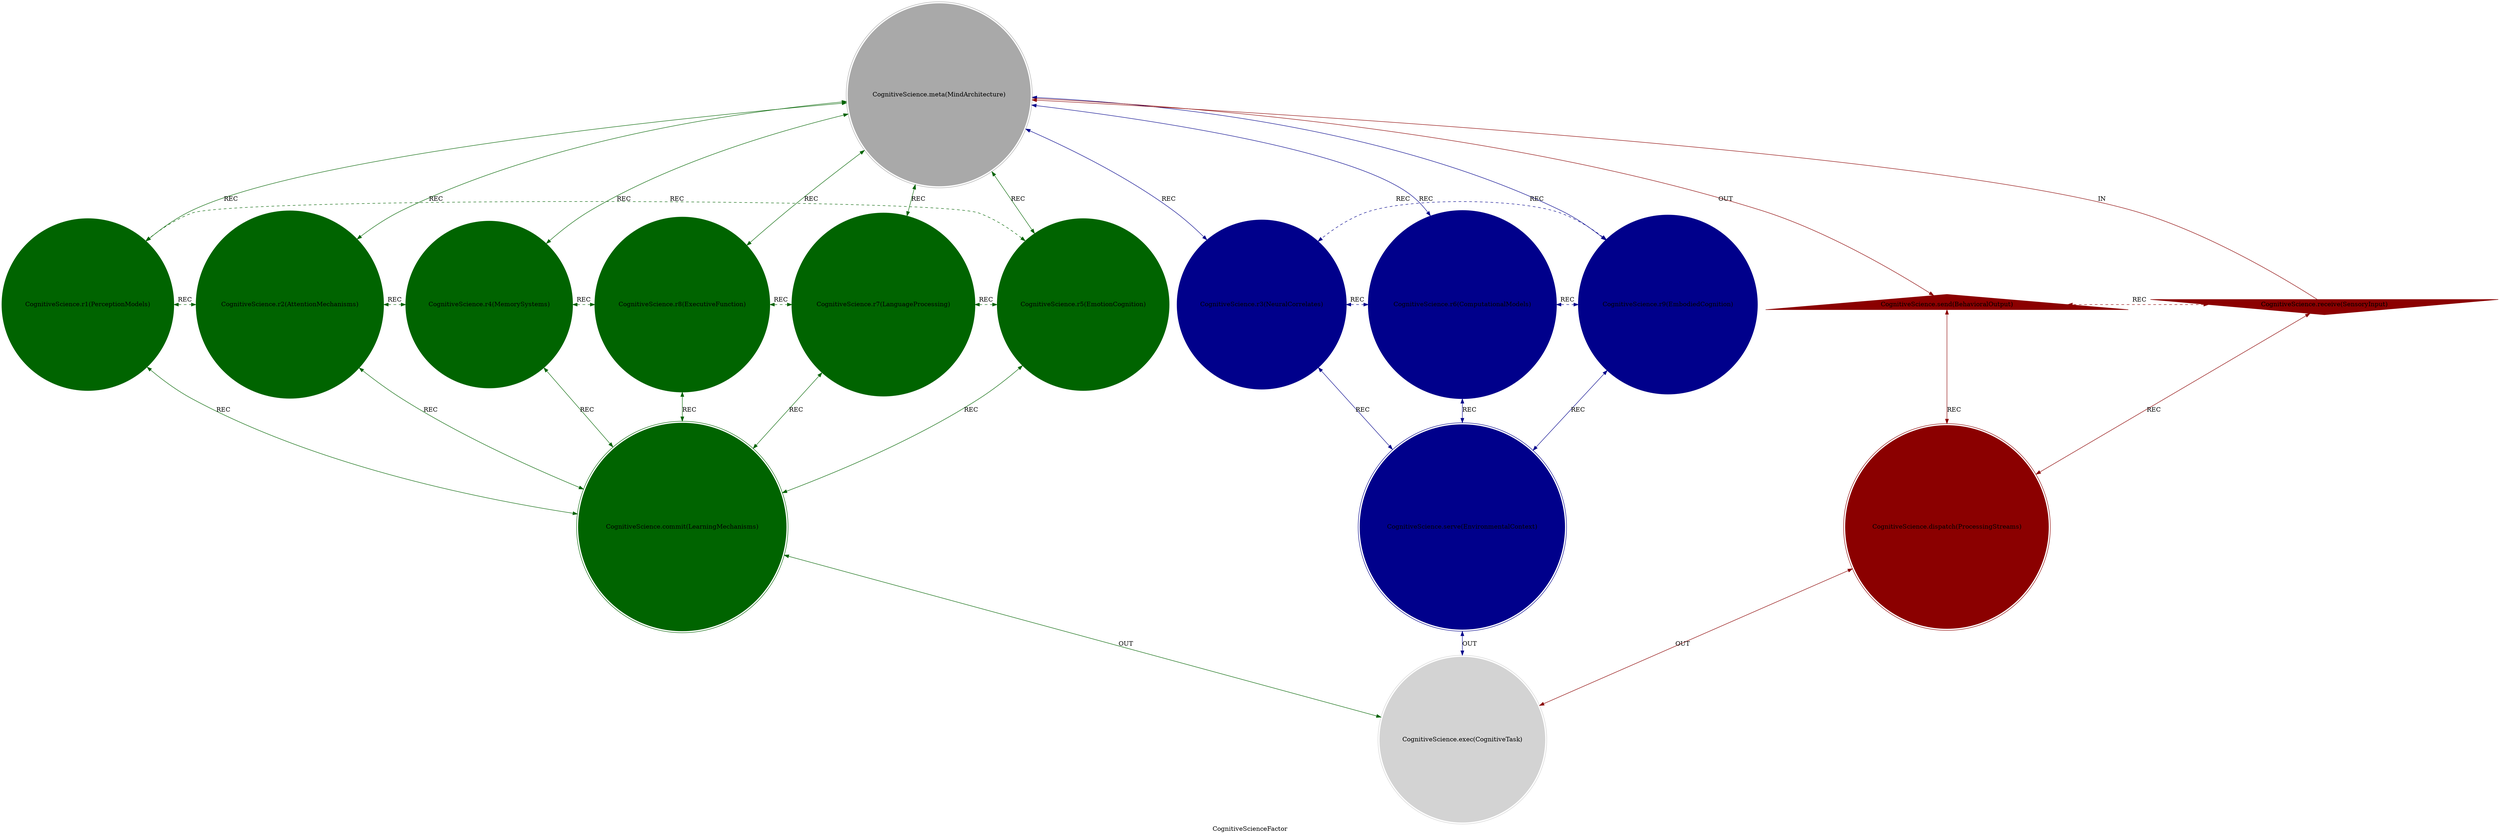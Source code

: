 strict digraph CognitiveScienceFactor {
    style = filled;
    color = lightgray;
    node [shape = circle; style = filled; color = lightgreen;];
    edge [color = darkgray;];
    label = "CognitiveScienceFactor";
    comment = "The empirical study of mind and intelligence. The interdisciplinary science that investigates perception, reasoning, memory, and consciousness through psychology, neuroscience, computer science, and linguistics—bridging the gap between abstract philosophy and biological implementation.";
    
    spark_0_cognitive_t [label = "CognitiveScience.meta(MindArchitecture)";comment = "Abstract: The Principle of Mental Computation. The meta-pattern that any intelligent system processes information through structured architectures—the parent of all cognitive models from neural networks to symbolic reasoning.";shape = doublecircle;color = darkgray;];
    spark_1_cognitive_t [label = "CognitiveScience.r1(PerceptionModels)";comment = "Initiation: The Sensory Processing Frameworks. How organisms transform physical stimuli into meaningful representations—visual processing streams, auditory scene analysis, and the construction of reality from sensory fragments.";color = darkgreen;];
    spark_2_cognitive_t [label = "CognitiveScience.r2(AttentionMechanisms)";comment = "Response: The Information Selection Systems. The cognitive processes that allocate limited mental resources—selective attention, executive control, and the gating of awareness to relevant stimuli while filtering distractions.";color = darkgreen;];
    spark_4_cognitive_t [label = "CognitiveScience.r4(MemorySystems)";comment = "Integration: The Information Storage Architectures. The multiple memory systems supporting cognition—working memory as mental workspace, episodic memory for personal events, semantic memory for facts, and procedural memory for skills.";color = darkgreen;];
    spark_8_cognitive_t [label = "CognitiveScience.r8(ExecutiveFunction)";comment = "Reflection: The Cognitive Control Center. The higher-order processes that coordinate thought and action—planning, decision-making, inhibitory control, and adaptive problem-solving in novel situations.";color = darkgreen;];
    spark_7_cognitive_t [label = "CognitiveScience.r7(LanguageProcessing)";comment = "Consolidation: The Symbolic Communication Engine. How humans comprehend, produce, and acquire language—syntax parsing, semantic networks, pragmatic inference, and the neural basis of linguistic competence.";color = darkgreen;];
    spark_5_cognitive_t [label = "CognitiveScience.r5(EmotionCognition)";comment = "Propagation: The Affective Computing Interface. How emotions influence and are influenced by cognitive processes—mood-congruent memory, emotional decision-making, and the embodied nature of feeling states.";color = darkgreen;];
    spark_3_cognitive_t [label = "CognitiveScience.r3(NeuralCorrelates)";comment = "Thesis: The Biological Implementation. The mapping of cognitive functions onto brain structures and activities—fMRI studies, neural coding principles, and the material basis of mental operations.";color = darkblue;];
    spark_6_cognitive_t [label = "CognitiveScience.r6(ComputationalModels)";comment = "Antithesis: The Abstract Algorithms. The formal simulations of cognitive processes—connectionist networks, production systems, Bayesian inference, and mathematical models of mental operations.";color = darkblue;];
    spark_9_cognitive_t [label = "CognitiveScience.r9(EmbodiedCognition)";comment = "Synthesis: The Situated Action Framework. The understanding that cognition emerges from agent-environment interaction—affordances, sensorimotor contingencies, and the role of body and world in shaping thought.";color = darkblue;];
    spark_a_cognitive_t [label = "CognitiveScience.receive(SensoryInput)";comment = "Potential: The Raw Perceptual Data. The unprocessed information flowing from senses—photons hitting retinas, sound waves vibrating cochleae, chemical molecules binding receptors, all awaiting cognitive interpretation.";shape = invtriangle;color = darkred;];
    spark_b_cognitive_t [label = "CognitiveScience.send(BehavioralOutput)";comment = "Manifest: The Observable Actions. The motor responses, verbal reports, and physiological changes that result from cognitive processing—the measurable consequences of internal mental operations.";shape = triangle;color = darkred;];
    spark_c_cognitive_t [label = "CognitiveScience.dispatch(ProcessingStreams)";comment = "Why-Who: The Information Routing. The pathways and priorities that determine how sensory data flows through cognitive systems—bottom-up vs top-down processing, parallel vs serial computation, and resource allocation decisions.";shape = doublecircle;color = darkred;];
    spark_d_cognitive_t [label = "CognitiveScience.commit(LearningMechanisms)";comment = "What-How: The Knowledge Acquisition. The specific processes that modify cognitive architecture based on experience—Hebbian learning, error-driven adjustment, reinforcement mechanisms, and structural plasticity.";shape = doublecircle;color = darkgreen;];
    spark_e_cognitive_t [label = "CognitiveScience.serve(EnvironmentalContext)";comment = "When-Where: The Situated Constraints. The physical, social, and cultural contexts that shape cognitive processing—ecological validity, cultural cognition, and the adaptation of mental processes to specific environments.";shape = doublecircle;color = darkblue;];
    spark_f_cognitive_t [label = "CognitiveScience.exec(CognitiveTask)";comment = "Which-Closure: The Specific Performance. The completed cognitive operation in a particular situation—problem solved, decision made, memory retrieved, or action executed within contextual constraints.";shape = doublecircle;color = lightgray;];
    
    spark_a_cognitive_t -> spark_0_cognitive_t [label = "IN"; comment = "Sensory input flows into cognitive architecture"; color = darkred; constraint = false;];
    spark_0_cognitive_t -> spark_b_cognitive_t [label = "OUT"; comment = "Cognitive architecture generates behavioral output"; color = darkred;];
    spark_0_cognitive_t -> spark_3_cognitive_t [label = "REC"; comment = "Mind architecture maps to neural implementations"; color = darkblue; dir = both;];
    spark_0_cognitive_t -> spark_6_cognitive_t [label = "REC"; comment = "Mind architecture admits computational simulation"; color = darkblue; dir = both;];
    spark_0_cognitive_t -> spark_9_cognitive_t [label = "REC"; comment = "Mind architecture requires embodied grounding"; color = darkblue; dir = both;];
    spark_0_cognitive_t -> spark_1_cognitive_t [label = "REC"; comment = "Mind architecture hosts perception systems"; color = darkgreen; dir = both;];
    spark_0_cognitive_t -> spark_2_cognitive_t [label = "REC"; comment = "Mind architecture implements attention control"; color = darkgreen; dir = both;];
    spark_0_cognitive_t -> spark_4_cognitive_t [label = "REC"; comment = "Mind architecture maintains memory stores"; color = darkgreen; dir = both;];
    spark_0_cognitive_t -> spark_8_cognitive_t [label = "REC"; comment = "Mind architecture coordinates executive functions"; color = darkgreen; dir = both;];
    spark_0_cognitive_t -> spark_7_cognitive_t [label = "REC"; comment = "Mind architecture processes linguistic symbols"; color = darkgreen; dir = both;];
    spark_0_cognitive_t -> spark_5_cognitive_t [label = "REC"; comment = "Mind architecture integrates emotional signals"; color = darkgreen; dir = both;];
    
    spark_a_cognitive_t -> spark_c_cognitive_t [label = "REC"; comment = "Sensory input determines processing stream priorities"; color = darkred; dir = both;];
    spark_b_cognitive_t -> spark_c_cognitive_t [label = "REC"; comment = "Behavioral output reveals processing stream efficiency"; color = darkred; dir = both;];
    spark_1_cognitive_t -> spark_d_cognitive_t [label = "REC"; comment = "Perception models inform learning mechanism design"; color = darkgreen; dir = both;];
    spark_2_cognitive_t -> spark_d_cognitive_t [label = "REC"; comment = "Attention mechanisms guide learning focus"; color = darkgreen; dir = both;];
    spark_4_cognitive_t -> spark_d_cognitive_t [label = "REC"; comment = "Memory systems store learned information"; color = darkgreen; dir = both;];
    spark_8_cognitive_t -> spark_d_cognitive_t [label = "REC"; comment = "Executive functions control learning strategies"; color = darkgreen; dir = both;];
    spark_7_cognitive_t -> spark_d_cognitive_t [label = "REC"; comment = "Language acquisition demonstrates learning principles"; color = darkgreen; dir = both;];
    spark_5_cognitive_t -> spark_d_cognitive_t [label = "REC"; comment = "Emotional learning shapes cognitive development"; color = darkgreen; dir = both;];
    spark_3_cognitive_t -> spark_e_cognitive_t [label = "REC"; comment = "Neural systems adapt to environmental demands"; color = darkblue; dir = both;];
    spark_6_cognitive_t -> spark_e_cognitive_t [label = "REC"; comment = "Computational models simulate environmental interactions"; color = darkblue; dir = both;];
    spark_9_cognitive_t -> spark_e_cognitive_t [label = "REC"; comment = "Embodied cognition emphasizes environmental coupling"; color = darkblue; dir = both;];
    
    spark_1_cognitive_t -> spark_2_cognitive_t [label = "REC"; comment = "Perception naturally engages attention mechanisms"; color = darkgreen; dir = both; style = dashed; constraint = false;];
    spark_2_cognitive_t -> spark_4_cognitive_t [label = "REC"; comment = "Attention determines what enters memory systems"; color = darkgreen; dir = both; style = dashed; constraint = false;];
    spark_4_cognitive_t -> spark_8_cognitive_t [label = "REC"; comment = "Memory supports executive function operations"; color = darkgreen; dir = both; style = dashed; constraint = false;];
    spark_8_cognitive_t -> spark_7_cognitive_t [label = "REC"; comment = "Executive control coordinates language processing"; color = darkgreen; dir = both; style = dashed; constraint = false;];
    spark_7_cognitive_t -> spark_5_cognitive_t [label = "REC"; comment = "Language expresses emotional-cognitive integration"; color = darkgreen; dir = both; style = dashed; constraint = false;];
    spark_5_cognitive_t -> spark_1_cognitive_t [label = "REC"; comment = "Emotion colors perceptual experience"; color = darkgreen; dir = both; style = dashed; constraint = false;];
    spark_3_cognitive_t -> spark_6_cognitive_t [label = "REC"; comment = "Neural data informs computational model construction"; color = darkblue; dir = both; style = dashed; constraint = false;];
    spark_6_cognitive_t -> spark_9_cognitive_t [label = "REC"; comment = "Computational models test embodied cognition theories"; color = darkblue; dir = both; style = dashed; constraint = false;];
    spark_9_cognitive_t -> spark_3_cognitive_t [label = "REC"; comment = "Embodied perspective refines neural investigations"; color = darkblue; dir = both; style = dashed; constraint = false;];
    spark_a_cognitive_t -> spark_b_cognitive_t [label = "REC"; comment = "Sensory input transforms into behavioral output"; color = darkred; dir = both; style = dashed; constraint = false;];
    
    spark_c_cognitive_t -> spark_f_cognitive_t [label = "OUT"; comment = "Processing streams enable specific task performance"; color = darkred; dir = both;];
    spark_d_cognitive_t -> spark_f_cognitive_t [label = "OUT"; comment = "Learning mechanisms support adaptive task execution"; color = darkgreen; dir = both;];
    spark_e_cognitive_t -> spark_f_cognitive_t [label = "OUT"; comment = "Environmental context shapes task demands and solutions"; color = darkblue; dir = both;];
}